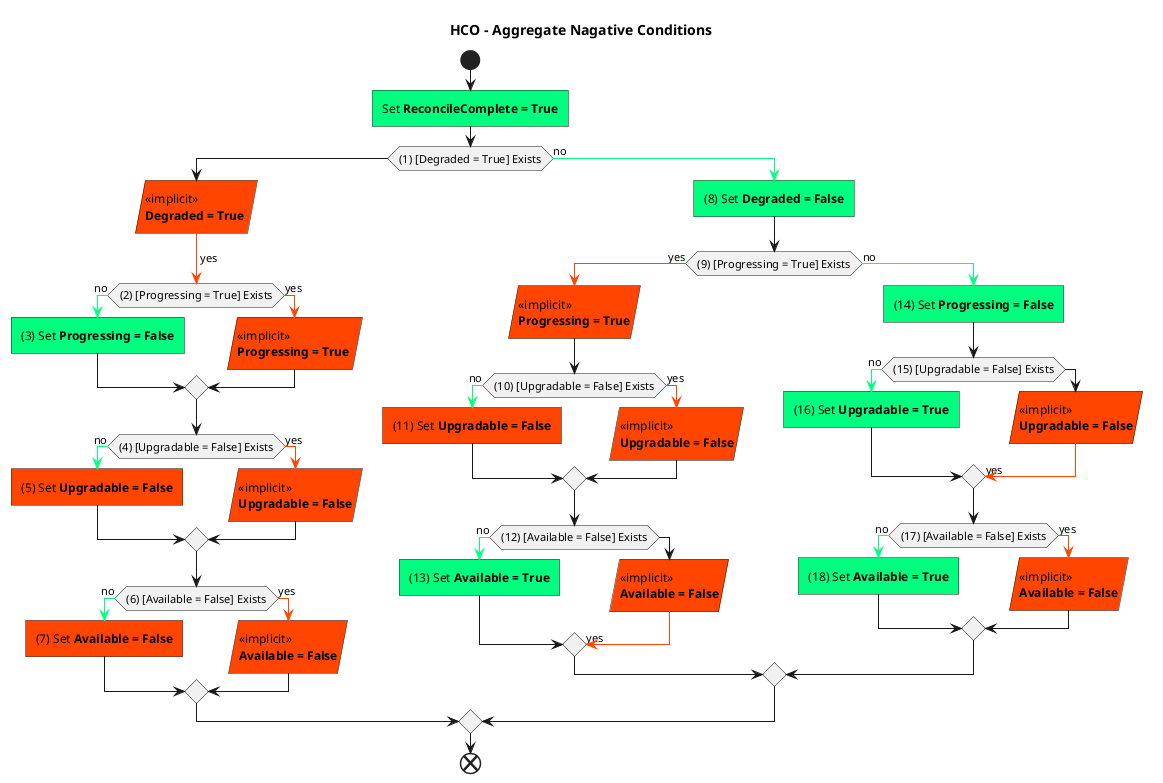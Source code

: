 @startuml
title HCO - Aggregate Nagative Conditions

start
  #springgreen:Set **ReconcileComplete = True**]
  !x=1
if ((x) [Degraded = True] Exists) then
  !x=x+1
  #orangered:<<implicit>>\n**Degraded = True** /
  -[#orangered]-> yes;
  if ((x) [Progressing = True] Exists) then
    !x=x+1
    -[#springgreen]-> no;
    #springgreen:(x) Set **Progressing = False**]
    !x=x+1
  else
    -[#orangered]-> yes;
    #orangered:<<implicit>>\n**Progressing = True** /
  endif
  if ((x) [Upgradable = False] Exists) then
    !x=x+1
    -[#springgreen]-> no;
    #orangered:(x) Set **Upgradable = False**]
    !x=x+1
  else
    -[#orangered]-> yes;
    #orangered:<<implicit>>\n**Upgradable = False**/
  endif
  if ((x) [Available = False] Exists) then
    !x=x+1
    -[#springgreen]-> no;
    #orangered:(x) Set **Available = False**]
    !x=x+1
  else
    -[#orangered]-> yes;
    #orangered:<<implicit>>\n**Available = False**/
  endif
else
  -[#springgreen]-> no;
  #springgreen:(x) Set **Degraded = False**]
  !x=x+1
  if ((x) [Progressing = True] Exists) then
    !x=x+1
    -[#orangered]-> yes;
    #orangered:<<implicit>>\n**Progressing = True**/
    if ((x) [Upgradable = False] Exists) then
      !x=x+1
      -[#springgreen]-> no;
      #orangered:(x) Set **Upgradable = False**]
      !x=x+1
    else
      -[#orangered]-> yes;
      #orangered:<<implicit>>\n**Upgradable = False**/
    endif
    if ((x) [Available = False] Exists) then
      !x=x+1
      -[#springgreen]-> no;
      #springgreen:(x) Set **Available = True**]
      !x=x+1
    else
      #orangered:<<implicit>>\n**Available = False**/
      -[#orangered]-> yes;
    endif
  else
    -[#springgreen]-> no;
    #springgreen:(x) Set **Progressing = False**]
    !x=x+1
    if ((x) [Upgradable = False] Exists) then
      !x=x+1
      -[#springgreen]-> no;
      #springgreen:(x) Set **Upgradable = True**]
      !x=x+1
    else
    #orangered:<<implicit>>\n**Upgradable = False**/
      -[#orangered]-> yes;
    endif
    if ((x) [Available = False] Exists) then
      !x=x+1
      -[#springgreen]-> no;
      #springgreen:(x) Set **Available = True**]
      !x=x+1
    else
      -[#orangered]-> yes;
      #orangered:<<implicit>>\n**Available = False**/
    endif
  endif
endif
end
@enduml